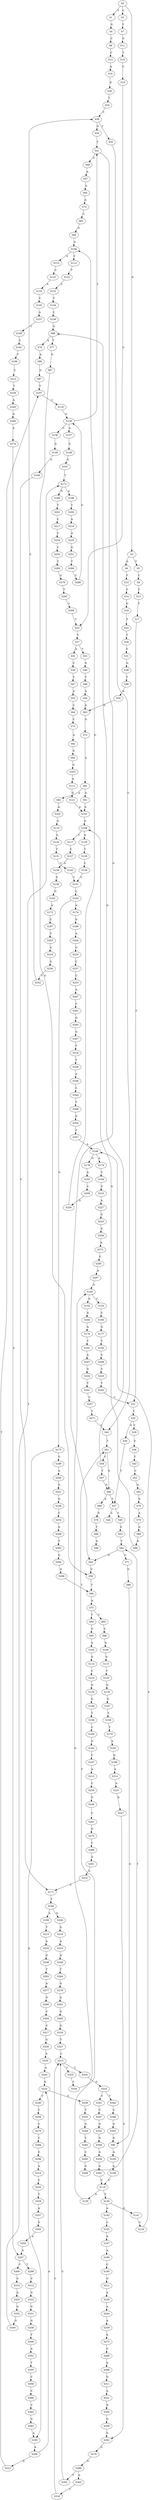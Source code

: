 strict digraph  {
	S0 -> S1 [ label = T ];
	S0 -> S2 [ label = G ];
	S0 -> S3 [ label = C ];
	S1 -> S4 [ label = G ];
	S2 -> S5 [ label = T ];
	S2 -> S6 [ label = A ];
	S3 -> S7 [ label = T ];
	S4 -> S8 [ label = C ];
	S5 -> S9 [ label = C ];
	S6 -> S10 [ label = T ];
	S7 -> S11 [ label = G ];
	S8 -> S12 [ label = C ];
	S9 -> S13 [ label = C ];
	S10 -> S14 [ label = C ];
	S11 -> S15 [ label = T ];
	S12 -> S16 [ label = A ];
	S13 -> S17 [ label = T ];
	S14 -> S18 [ label = G ];
	S15 -> S19 [ label = C ];
	S16 -> S20 [ label = G ];
	S17 -> S21 [ label = C ];
	S18 -> S22 [ label = T ];
	S19 -> S23 [ label = C ];
	S20 -> S24 [ label = T ];
	S21 -> S25 [ label = T ];
	S22 -> S26 [ label = T ];
	S23 -> S27 [ label = T ];
	S24 -> S28 [ label = C ];
	S25 -> S29 [ label = T ];
	S25 -> S30 [ label = G ];
	S26 -> S31 [ label = T ];
	S27 -> S32 [ label = A ];
	S27 -> S33 [ label = T ];
	S28 -> S34 [ label = G ];
	S28 -> S35 [ label = T ];
	S29 -> S36 [ label = C ];
	S30 -> S37 [ label = T ];
	S31 -> S38 [ label = G ];
	S32 -> S39 [ label = C ];
	S33 -> S40 [ label = G ];
	S34 -> S41 [ label = T ];
	S35 -> S42 [ label = C ];
	S36 -> S43 [ label = T ];
	S37 -> S44 [ label = A ];
	S37 -> S45 [ label = C ];
	S38 -> S46 [ label = T ];
	S39 -> S47 [ label = T ];
	S40 -> S48 [ label = T ];
	S41 -> S49 [ label = A ];
	S41 -> S50 [ label = G ];
	S42 -> S51 [ label = T ];
	S43 -> S52 [ label = C ];
	S45 -> S53 [ label = G ];
	S46 -> S54 [ label = A ];
	S47 -> S55 [ label = A ];
	S48 -> S56 [ label = A ];
	S49 -> S57 [ label = A ];
	S50 -> S58 [ label = G ];
	S51 -> S59 [ label = C ];
	S51 -> S60 [ label = G ];
	S52 -> S61 [ label = G ];
	S53 -> S62 [ label = T ];
	S54 -> S63 [ label = G ];
	S55 -> S64 [ label = C ];
	S56 -> S63 [ label = G ];
	S57 -> S65 [ label = G ];
	S58 -> S66 [ label = T ];
	S59 -> S67 [ label = T ];
	S59 -> S68 [ label = G ];
	S60 -> S69 [ label = A ];
	S60 -> S37 [ label = T ];
	S61 -> S70 [ label = G ];
	S62 -> S71 [ label = C ];
	S62 -> S50 [ label = G ];
	S63 -> S72 [ label = G ];
	S64 -> S73 [ label = C ];
	S65 -> S74 [ label = A ];
	S66 -> S75 [ label = A ];
	S67 -> S60 [ label = G ];
	S68 -> S76 [ label = A ];
	S68 -> S77 [ label = T ];
	S69 -> S78 [ label = G ];
	S70 -> S79 [ label = A ];
	S71 -> S80 [ label = G ];
	S72 -> S81 [ label = A ];
	S73 -> S82 [ label = A ];
	S74 -> S83 [ label = C ];
	S75 -> S84 [ label = T ];
	S75 -> S85 [ label = C ];
	S76 -> S86 [ label = A ];
	S77 -> S87 [ label = G ];
	S78 -> S88 [ label = T ];
	S79 -> S89 [ label = G ];
	S80 -> S90 [ label = G ];
	S81 -> S91 [ label = G ];
	S81 -> S92 [ label = A ];
	S82 -> S93 [ label = G ];
	S83 -> S94 [ label = G ];
	S84 -> S95 [ label = G ];
	S85 -> S96 [ label = C ];
	S86 -> S97 [ label = G ];
	S87 -> S58 [ label = G ];
	S88 -> S98 [ label = A ];
	S89 -> S99 [ label = A ];
	S90 -> S100 [ label = A ];
	S91 -> S101 [ label = A ];
	S92 -> S102 [ label = A ];
	S93 -> S103 [ label = G ];
	S94 -> S104 [ label = G ];
	S95 -> S105 [ label = A ];
	S96 -> S106 [ label = G ];
	S97 -> S107 [ label = T ];
	S99 -> S108 [ label = G ];
	S100 -> S109 [ label = A ];
	S101 -> S108 [ label = G ];
	S102 -> S110 [ label = G ];
	S103 -> S111 [ label = A ];
	S104 -> S112 [ label = C ];
	S104 -> S113 [ label = A ];
	S105 -> S114 [ label = G ];
	S106 -> S115 [ label = G ];
	S107 -> S116 [ label = C ];
	S108 -> S117 [ label = T ];
	S108 -> S118 [ label = G ];
	S109 -> S119 [ label = C ];
	S110 -> S120 [ label = G ];
	S111 -> S121 [ label = G ];
	S112 -> S122 [ label = T ];
	S113 -> S123 [ label = C ];
	S114 -> S124 [ label = C ];
	S115 -> S125 [ label = T ];
	S116 -> S126 [ label = G ];
	S117 -> S127 [ label = C ];
	S118 -> S128 [ label = T ];
	S119 -> S129 [ label = A ];
	S119 -> S130 [ label = T ];
	S120 -> S131 [ label = T ];
	S121 -> S101 [ label = A ];
	S122 -> S132 [ label = C ];
	S123 -> S133 [ label = A ];
	S124 -> S134 [ label = G ];
	S125 -> S135 [ label = G ];
	S126 -> S136 [ label = C ];
	S126 -> S41 [ label = T ];
	S126 -> S137 [ label = A ];
	S127 -> S138 [ label = A ];
	S128 -> S139 [ label = C ];
	S129 -> S140 [ label = G ];
	S130 -> S141 [ label = G ];
	S130 -> S142 [ label = A ];
	S131 -> S143 [ label = C ];
	S132 -> S144 [ label = T ];
	S133 -> S145 [ label = C ];
	S134 -> S146 [ label = G ];
	S135 -> S147 [ label = G ];
	S136 -> S148 [ label = G ];
	S137 -> S149 [ label = G ];
	S138 -> S150 [ label = G ];
	S139 -> S151 [ label = C ];
	S140 -> S152 [ label = G ];
	S140 -> S153 [ label = C ];
	S141 -> S154 [ label = C ];
	S142 -> S155 [ label = C ];
	S143 -> S151 [ label = C ];
	S144 -> S156 [ label = C ];
	S145 -> S157 [ label = A ];
	S146 -> S158 [ label = T ];
	S147 -> S159 [ label = T ];
	S148 -> S160 [ label = G ];
	S149 -> S161 [ label = G ];
	S150 -> S162 [ label = G ];
	S151 -> S163 [ label = C ];
	S152 -> S164 [ label = A ];
	S153 -> S165 [ label = C ];
	S154 -> S166 [ label = A ];
	S155 -> S167 [ label = A ];
	S156 -> S68 [ label = G ];
	S157 -> S168 [ label = C ];
	S158 -> S169 [ label = C ];
	S159 -> S170 [ label = T ];
	S160 -> S171 [ label = C ];
	S161 -> S172 [ label = T ];
	S162 -> S173 [ label = A ];
	S163 -> S174 [ label = A ];
	S163 -> S175 [ label = G ];
	S164 -> S176 [ label = A ];
	S165 -> S177 [ label = G ];
	S166 -> S178 [ label = G ];
	S166 -> S179 [ label = A ];
	S167 -> S180 [ label = A ];
	S168 -> S181 [ label = C ];
	S169 -> S182 [ label = G ];
	S170 -> S183 [ label = A ];
	S171 -> S184 [ label = T ];
	S172 -> S185 [ label = G ];
	S172 -> S186 [ label = A ];
	S173 -> S187 [ label = C ];
	S174 -> S188 [ label = G ];
	S175 -> S189 [ label = G ];
	S175 -> S190 [ label = A ];
	S176 -> S191 [ label = T ];
	S177 -> S192 [ label = T ];
	S178 -> S193 [ label = A ];
	S179 -> S194 [ label = C ];
	S180 -> S195 [ label = C ];
	S181 -> S196 [ label = T ];
	S182 -> S197 [ label = C ];
	S183 -> S198 [ label = G ];
	S184 -> S199 [ label = A ];
	S184 -> S200 [ label = G ];
	S185 -> S201 [ label = T ];
	S186 -> S202 [ label = T ];
	S187 -> S203 [ label = C ];
	S188 -> S204 [ label = A ];
	S189 -> S205 [ label = A ];
	S190 -> S206 [ label = A ];
	S191 -> S207 [ label = A ];
	S192 -> S208 [ label = C ];
	S193 -> S209 [ label = C ];
	S194 -> S210 [ label = C ];
	S195 -> S211 [ label = G ];
	S196 -> S212 [ label = C ];
	S197 -> S213 [ label = A ];
	S198 -> S214 [ label = A ];
	S199 -> S215 [ label = T ];
	S200 -> S216 [ label = G ];
	S201 -> S217 [ label = C ];
	S202 -> S218 [ label = A ];
	S203 -> S219 [ label = A ];
	S204 -> S220 [ label = G ];
	S205 -> S221 [ label = G ];
	S206 -> S222 [ label = A ];
	S206 -> S223 [ label = G ];
	S207 -> S224 [ label = G ];
	S208 -> S225 [ label = C ];
	S209 -> S226 [ label = G ];
	S210 -> S227 [ label = A ];
	S211 -> S228 [ label = A ];
	S212 -> S229 [ label = T ];
	S213 -> S230 [ label = C ];
	S214 -> S231 [ label = A ];
	S215 -> S232 [ label = A ];
	S216 -> S233 [ label = A ];
	S217 -> S234 [ label = C ];
	S218 -> S235 [ label = A ];
	S219 -> S236 [ label = G ];
	S220 -> S237 [ label = C ];
	S221 -> S238 [ label = G ];
	S222 -> S239 [ label = G ];
	S222 -> S240 [ label = C ];
	S223 -> S107 [ label = T ];
	S224 -> S241 [ label = T ];
	S225 -> S242 [ label = T ];
	S226 -> S104 [ label = G ];
	S227 -> S243 [ label = G ];
	S228 -> S244 [ label = A ];
	S229 -> S245 [ label = A ];
	S230 -> S246 [ label = G ];
	S231 -> S247 [ label = G ];
	S232 -> S248 [ label = G ];
	S233 -> S249 [ label = A ];
	S234 -> S250 [ label = C ];
	S235 -> S251 [ label = G ];
	S236 -> S252 [ label = T ];
	S237 -> S253 [ label = C ];
	S238 -> S254 [ label = C ];
	S239 -> S255 [ label = T ];
	S240 -> S256 [ label = C ];
	S241 -> S257 [ label = C ];
	S242 -> S21 [ label = C ];
	S243 -> S258 [ label = A ];
	S244 -> S259 [ label = A ];
	S245 -> S260 [ label = G ];
	S246 -> S261 [ label = C ];
	S247 -> S262 [ label = G ];
	S248 -> S263 [ label = T ];
	S249 -> S264 [ label = T ];
	S250 -> S265 [ label = T ];
	S251 -> S266 [ label = T ];
	S252 -> S28 [ label = C ];
	S253 -> S267 [ label = A ];
	S254 -> S268 [ label = G ];
	S255 -> S269 [ label = G ];
	S256 -> S270 [ label = C ];
	S257 -> S271 [ label = T ];
	S258 -> S272 [ label = A ];
	S259 -> S273 [ label = A ];
	S260 -> S274 [ label = A ];
	S261 -> S275 [ label = G ];
	S262 -> S276 [ label = G ];
	S263 -> S277 [ label = A ];
	S264 -> S278 [ label = G ];
	S265 -> S279 [ label = G ];
	S266 -> S280 [ label = C ];
	S267 -> S281 [ label = C ];
	S268 -> S282 [ label = T ];
	S269 -> S283 [ label = T ];
	S270 -> S284 [ label = C ];
	S271 -> S42 [ label = C ];
	S272 -> S285 [ label = C ];
	S273 -> S286 [ label = C ];
	S274 -> S287 [ label = A ];
	S275 -> S288 [ label = C ];
	S276 -> S289 [ label = G ];
	S277 -> S290 [ label = G ];
	S278 -> S291 [ label = G ];
	S279 -> S292 [ label = T ];
	S280 -> S126 [ label = G ];
	S281 -> S293 [ label = G ];
	S282 -> S294 [ label = G ];
	S283 -> S295 [ label = C ];
	S284 -> S296 [ label = G ];
	S285 -> S297 [ label = A ];
	S286 -> S298 [ label = A ];
	S287 -> S299 [ label = T ];
	S287 -> S300 [ label = C ];
	S288 -> S301 [ label = G ];
	S289 -> S302 [ label = T ];
	S289 -> S303 [ label = G ];
	S290 -> S304 [ label = C ];
	S291 -> S305 [ label = G ];
	S292 -> S306 [ label = C ];
	S293 -> S307 [ label = G ];
	S294 -> S308 [ label = G ];
	S295 -> S309 [ label = G ];
	S296 -> S310 [ label = A ];
	S297 -> S140 [ label = G ];
	S298 -> S311 [ label = G ];
	S299 -> S312 [ label = C ];
	S300 -> S313 [ label = G ];
	S301 -> S314 [ label = G ];
	S302 -> S315 [ label = C ];
	S303 -> S316 [ label = T ];
	S304 -> S317 [ label = C ];
	S305 -> S318 [ label = G ];
	S306 -> S23 [ label = C ];
	S307 -> S319 [ label = T ];
	S308 -> S66 [ label = T ];
	S309 -> S62 [ label = T ];
	S310 -> S320 [ label = C ];
	S311 -> S321 [ label = A ];
	S312 -> S322 [ label = G ];
	S313 -> S323 [ label = A ];
	S314 -> S171 [ label = C ];
	S315 -> S324 [ label = C ];
	S315 -> S325 [ label = T ];
	S316 -> S315 [ label = C ];
	S317 -> S326 [ label = G ];
	S318 -> S327 [ label = T ];
	S319 -> S328 [ label = T ];
	S320 -> S329 [ label = T ];
	S321 -> S330 [ label = A ];
	S322 -> S331 [ label = G ];
	S323 -> S332 [ label = G ];
	S324 -> S333 [ label = G ];
	S325 -> S334 [ label = C ];
	S326 -> S335 [ label = A ];
	S327 -> S315 [ label = C ];
	S328 -> S336 [ label = A ];
	S329 -> S337 [ label = A ];
	S330 -> S338 [ label = G ];
	S331 -> S339 [ label = G ];
	S332 -> S340 [ label = G ];
	S333 -> S341 [ label = C ];
	S333 -> S342 [ label = T ];
	S334 -> S51 [ label = T ];
	S335 -> S343 [ label = A ];
	S336 -> S344 [ label = C ];
	S337 -> S345 [ label = G ];
	S338 -> S262 [ label = G ];
	S339 -> S346 [ label = T ];
	S340 -> S172 [ label = T ];
	S341 -> S347 [ label = C ];
	S342 -> S348 [ label = C ];
	S343 -> S222 [ label = A ];
	S344 -> S349 [ label = T ];
	S345 -> S350 [ label = A ];
	S346 -> S351 [ label = A ];
	S347 -> S352 [ label = G ];
	S348 -> S353 [ label = G ];
	S349 -> S354 [ label = G ];
	S350 -> S287 [ label = A ];
	S351 -> S355 [ label = T ];
	S352 -> S356 [ label = G ];
	S353 -> S90 [ label = G ];
	S354 -> S357 [ label = C ];
	S355 -> S358 [ label = C ];
	S356 -> S359 [ label = A ];
	S357 -> S166 [ label = A ];
	S358 -> S360 [ label = C ];
	S359 -> S361 [ label = A ];
	S360 -> S362 [ label = C ];
	S361 -> S119 [ label = C ];
	S362 -> S363 [ label = G ];
	S363 -> S190 [ label = A ];
}
